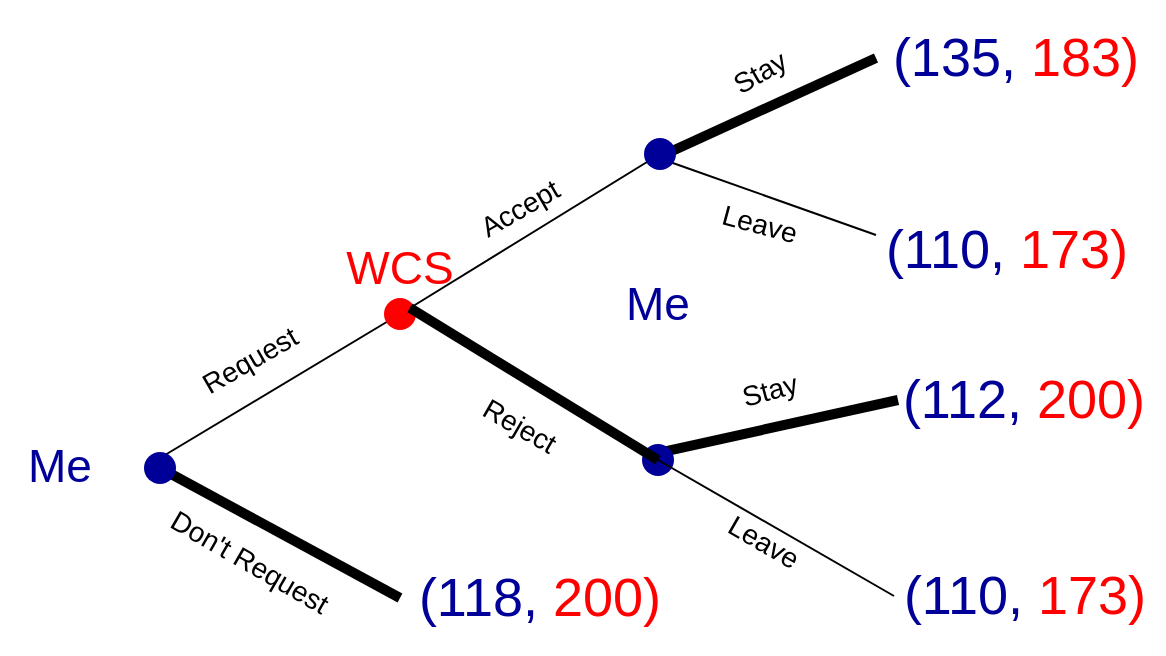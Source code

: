 <mxfile version="15.8.6" type="device"><diagram id="wPaHWrGSYEYOkmdHaFHg" name="Page-1"><mxGraphModel dx="782" dy="468" grid="1" gridSize="10" guides="1" tooltips="1" connect="1" arrows="1" fold="1" page="1" pageScale="1" pageWidth="827" pageHeight="1169" math="0" shadow="0"><root><mxCell id="0"/><mxCell id="1" parent="0"/><mxCell id="LuOVsrmhuTPztMHpos0f-1" value="Me" style="text;html=1;strokeColor=none;fillColor=none;align=center;verticalAlign=middle;whiteSpace=wrap;rounded=0;fontSize=23;fontColor=#000099;" parent="1" vertex="1"><mxGeometry x="120" y="289" width="60" height="30" as="geometry"/></mxCell><mxCell id="LuOVsrmhuTPztMHpos0f-2" value="" style="endArrow=none;html=1;rounded=0;strokeWidth=1;" parent="1" target="LuOVsrmhuTPztMHpos0f-4" edge="1"><mxGeometry width="50" height="50" relative="1" as="geometry"><mxPoint x="200" y="300" as="sourcePoint"/><mxPoint x="320" y="220" as="targetPoint"/></mxGeometry></mxCell><mxCell id="LuOVsrmhuTPztMHpos0f-3" value="" style="endArrow=none;html=1;rounded=0;entryX=0;entryY=0.5;entryDx=0;entryDy=0;strokeWidth=5;" parent="1" target="LuOVsrmhuTPztMHpos0f-17" edge="1" source="LuOVsrmhuTPztMHpos0f-6"><mxGeometry width="50" height="50" relative="1" as="geometry"><mxPoint x="200" y="292" as="sourcePoint"/><mxPoint x="320" y="356" as="targetPoint"/><Array as="points"/></mxGeometry></mxCell><mxCell id="LuOVsrmhuTPztMHpos0f-4" value="" style="shape=waypoint;sketch=0;fillStyle=solid;size=6;pointerEvents=1;points=[];fillColor=none;resizable=0;rotatable=0;perimeter=centerPerimeter;snapToPoint=1;fontSize=27;strokeWidth=6;strokeColor=#FF0000;" parent="1" vertex="1"><mxGeometry x="300" y="208" width="40" height="40" as="geometry"/></mxCell><mxCell id="LuOVsrmhuTPztMHpos0f-6" value="" style="shape=waypoint;sketch=0;fillStyle=solid;size=6;pointerEvents=1;points=[];fillColor=#000099;resizable=0;rotatable=0;perimeter=centerPerimeter;snapToPoint=1;fontSize=27;strokeWidth=6;strokeColor=#000099;" parent="1" vertex="1"><mxGeometry x="180" y="285" width="40" height="40" as="geometry"/></mxCell><mxCell id="LuOVsrmhuTPztMHpos0f-7" value="" style="endArrow=none;html=1;rounded=0;entryX=0;entryY=0.5;entryDx=0;entryDy=0;strokeWidth=5;exitX=0;exitY=0;exitDx=0;exitDy=0;" parent="1" edge="1" source="LuOVsrmhuTPztMHpos0f-27"><mxGeometry width="50" height="50" relative="1" as="geometry"><mxPoint x="547" y="300" as="sourcePoint"/><mxPoint x="569" y="271" as="targetPoint"/></mxGeometry></mxCell><mxCell id="LuOVsrmhuTPztMHpos0f-11" value="" style="shape=waypoint;sketch=0;fillStyle=solid;size=6;pointerEvents=1;points=[];fillColor=none;resizable=0;rotatable=0;perimeter=centerPerimeter;snapToPoint=1;fontSize=27;strokeWidth=6;strokeColor=#000099;" parent="1" vertex="1"><mxGeometry x="429" y="281" width="40" height="40" as="geometry"/></mxCell><mxCell id="LuOVsrmhuTPztMHpos0f-12" value="" style="endArrow=none;html=1;rounded=0;strokeWidth=1;entryX=0.333;entryY=0.525;entryDx=0;entryDy=0;entryPerimeter=0;" parent="1" edge="1" target="1zxmrDNGMCZdfUMK5ifp-7"><mxGeometry width="50" height="50" relative="1" as="geometry"><mxPoint x="325" y="225" as="sourcePoint"/><mxPoint x="440" y="160" as="targetPoint"/></mxGeometry></mxCell><mxCell id="LuOVsrmhuTPztMHpos0f-13" value="" style="endArrow=none;html=1;rounded=0;strokeWidth=5;" parent="1" target="LuOVsrmhuTPztMHpos0f-11" edge="1"><mxGeometry width="50" height="50" relative="1" as="geometry"><mxPoint x="325" y="225" as="sourcePoint"/><mxPoint x="440" y="295" as="targetPoint"/><Array as="points"><mxPoint x="325" y="225"/></Array></mxGeometry></mxCell><mxCell id="LuOVsrmhuTPztMHpos0f-15" value="WCS" style="text;html=1;strokeColor=none;fillColor=none;align=center;verticalAlign=middle;whiteSpace=wrap;rounded=0;fontSize=23;fontColor=#FF0000;" parent="1" vertex="1"><mxGeometry x="290" y="190" width="60" height="30" as="geometry"/></mxCell><mxCell id="LuOVsrmhuTPztMHpos0f-16" value="Me" style="text;html=1;strokeColor=none;fillColor=none;align=center;verticalAlign=middle;whiteSpace=wrap;rounded=0;fontSize=23;fontColor=#000099;" parent="1" vertex="1"><mxGeometry x="419" y="208" width="60" height="30" as="geometry"/></mxCell><mxCell id="LuOVsrmhuTPztMHpos0f-17" value="&lt;font color=&quot;#000099&quot;&gt;(118,&lt;/font&gt; &lt;font color=&quot;#ff0000&quot;&gt;200)&lt;/font&gt;" style="text;html=1;strokeColor=none;fillColor=none;align=center;verticalAlign=middle;whiteSpace=wrap;rounded=0;fontSize=27;fontColor=#000000;" parent="1" vertex="1"><mxGeometry x="320" y="355" width="140" height="30" as="geometry"/></mxCell><mxCell id="LuOVsrmhuTPztMHpos0f-18" value="&lt;font color=&quot;#000099&quot;&gt;(135,&lt;/font&gt; &lt;font color=&quot;#ff0000&quot;&gt;183)&lt;/font&gt;" style="text;html=1;strokeColor=none;fillColor=none;align=center;verticalAlign=middle;whiteSpace=wrap;rounded=0;fontSize=27;fontColor=#000000;" parent="1" vertex="1"><mxGeometry x="558" y="85" width="140" height="30" as="geometry"/></mxCell><mxCell id="LuOVsrmhuTPztMHpos0f-19" value="&lt;font color=&quot;#000099&quot;&gt;(112,&lt;/font&gt; &lt;font color=&quot;#ff0000&quot;&gt;200)&lt;/font&gt;" style="text;html=1;strokeColor=none;fillColor=none;align=center;verticalAlign=middle;whiteSpace=wrap;rounded=0;fontSize=27;fontColor=#000000;" parent="1" vertex="1"><mxGeometry x="562" y="256" width="140" height="30" as="geometry"/></mxCell><mxCell id="LuOVsrmhuTPztMHpos0f-20" value="&lt;font color=&quot;#000099&quot;&gt;(110,&lt;/font&gt; &lt;font color=&quot;#ff0000&quot;&gt;173)&lt;/font&gt;" style="text;html=1;strokeColor=none;fillColor=none;align=center;verticalAlign=middle;whiteSpace=wrap;rounded=0;fontSize=27;fontColor=#000000;" parent="1" vertex="1"><mxGeometry x="567" y="354" width="131" height="30" as="geometry"/></mxCell><mxCell id="LuOVsrmhuTPztMHpos0f-21" value="Request" style="text;html=1;strokeColor=none;fillColor=none;align=center;verticalAlign=middle;whiteSpace=wrap;rounded=0;fontSize=14;fontColor=#000000;rotation=-30;" parent="1" vertex="1"><mxGeometry x="200" y="236" width="90" height="30" as="geometry"/></mxCell><mxCell id="LuOVsrmhuTPztMHpos0f-22" value="Don't Request" style="text;html=1;strokeColor=none;fillColor=none;align=center;verticalAlign=middle;whiteSpace=wrap;rounded=0;fontSize=14;fontColor=#000000;rotation=30;" parent="1" vertex="1"><mxGeometry x="180" y="337" width="130" height="30" as="geometry"/></mxCell><mxCell id="LuOVsrmhuTPztMHpos0f-23" value="Accept" style="text;html=1;strokeColor=none;fillColor=none;align=center;verticalAlign=middle;whiteSpace=wrap;rounded=0;fontSize=14;fontColor=#000000;rotation=-30;" parent="1" vertex="1"><mxGeometry x="335" y="160" width="90" height="30" as="geometry"/></mxCell><mxCell id="LuOVsrmhuTPztMHpos0f-24" value="Reject" style="text;html=1;strokeColor=none;fillColor=none;align=center;verticalAlign=middle;whiteSpace=wrap;rounded=0;fontSize=14;fontColor=#000000;rotation=30;" parent="1" vertex="1"><mxGeometry x="315" y="269" width="130" height="30" as="geometry"/></mxCell><mxCell id="LuOVsrmhuTPztMHpos0f-26" value="Stay" style="text;html=1;strokeColor=none;fillColor=none;align=center;verticalAlign=middle;whiteSpace=wrap;rounded=0;fontSize=14;fontColor=#000000;rotation=-15;" parent="1" vertex="1"><mxGeometry x="460" y="251" width="90" height="30" as="geometry"/></mxCell><mxCell id="LuOVsrmhuTPztMHpos0f-27" value="Leave" style="text;html=1;strokeColor=none;fillColor=none;align=center;verticalAlign=middle;whiteSpace=wrap;rounded=0;fontSize=14;fontColor=#000000;rotation=30;" parent="1" vertex="1"><mxGeometry x="437" y="327" width="130" height="30" as="geometry"/></mxCell><mxCell id="1zxmrDNGMCZdfUMK5ifp-5" value="" style="endArrow=none;html=1;rounded=0;entryX=0;entryY=0.5;entryDx=0;entryDy=0;strokeWidth=5;" edge="1" parent="1" target="LuOVsrmhuTPztMHpos0f-18"><mxGeometry width="50" height="50" relative="1" as="geometry"><mxPoint x="455" y="147" as="sourcePoint"/><mxPoint x="565" y="85" as="targetPoint"/></mxGeometry></mxCell><mxCell id="1zxmrDNGMCZdfUMK5ifp-6" value="" style="endArrow=none;html=1;rounded=0;entryX=0;entryY=0.25;entryDx=0;entryDy=0;strokeWidth=1;" edge="1" parent="1" target="1zxmrDNGMCZdfUMK5ifp-9"><mxGeometry width="50" height="50" relative="1" as="geometry"><mxPoint x="455" y="152" as="sourcePoint"/><mxPoint x="575" y="202" as="targetPoint"/><Array as="points"><mxPoint x="455" y="152"/></Array></mxGeometry></mxCell><mxCell id="1zxmrDNGMCZdfUMK5ifp-7" value="" style="shape=waypoint;sketch=0;fillStyle=solid;size=6;pointerEvents=1;points=[];fillColor=none;resizable=0;rotatable=0;perimeter=centerPerimeter;snapToPoint=1;fontSize=27;strokeWidth=6;strokeColor=#000099;" vertex="1" parent="1"><mxGeometry x="430" y="128" width="40" height="40" as="geometry"/></mxCell><mxCell id="1zxmrDNGMCZdfUMK5ifp-9" value="&lt;font color=&quot;#000099&quot;&gt;(110,&lt;/font&gt; &lt;font color=&quot;#ff0000&quot;&gt;173)&lt;/font&gt;" style="text;html=1;strokeColor=none;fillColor=none;align=center;verticalAlign=middle;whiteSpace=wrap;rounded=0;fontSize=27;fontColor=#000000;" vertex="1" parent="1"><mxGeometry x="558" y="181" width="131" height="30" as="geometry"/></mxCell><mxCell id="1zxmrDNGMCZdfUMK5ifp-10" value="Stay" style="text;html=1;strokeColor=none;fillColor=none;align=center;verticalAlign=middle;whiteSpace=wrap;rounded=0;fontSize=14;fontColor=#000000;rotation=-30;" vertex="1" parent="1"><mxGeometry x="455" y="92" width="90" height="30" as="geometry"/></mxCell><mxCell id="1zxmrDNGMCZdfUMK5ifp-11" value="Leave" style="text;html=1;strokeColor=none;fillColor=none;align=center;verticalAlign=middle;whiteSpace=wrap;rounded=0;fontSize=14;fontColor=#000000;rotation=15;" vertex="1" parent="1"><mxGeometry x="435" y="168" width="130" height="30" as="geometry"/></mxCell><mxCell id="1zxmrDNGMCZdfUMK5ifp-12" value="" style="endArrow=none;html=1;rounded=0;fontColor=#FF0000;strokeWidth=1;entryX=0;entryY=0.5;entryDx=0;entryDy=0;" edge="1" parent="1" target="LuOVsrmhuTPztMHpos0f-20"><mxGeometry width="50" height="50" relative="1" as="geometry"><mxPoint x="449" y="301" as="sourcePoint"/><mxPoint x="437" y="204" as="targetPoint"/></mxGeometry></mxCell></root></mxGraphModel></diagram></mxfile>